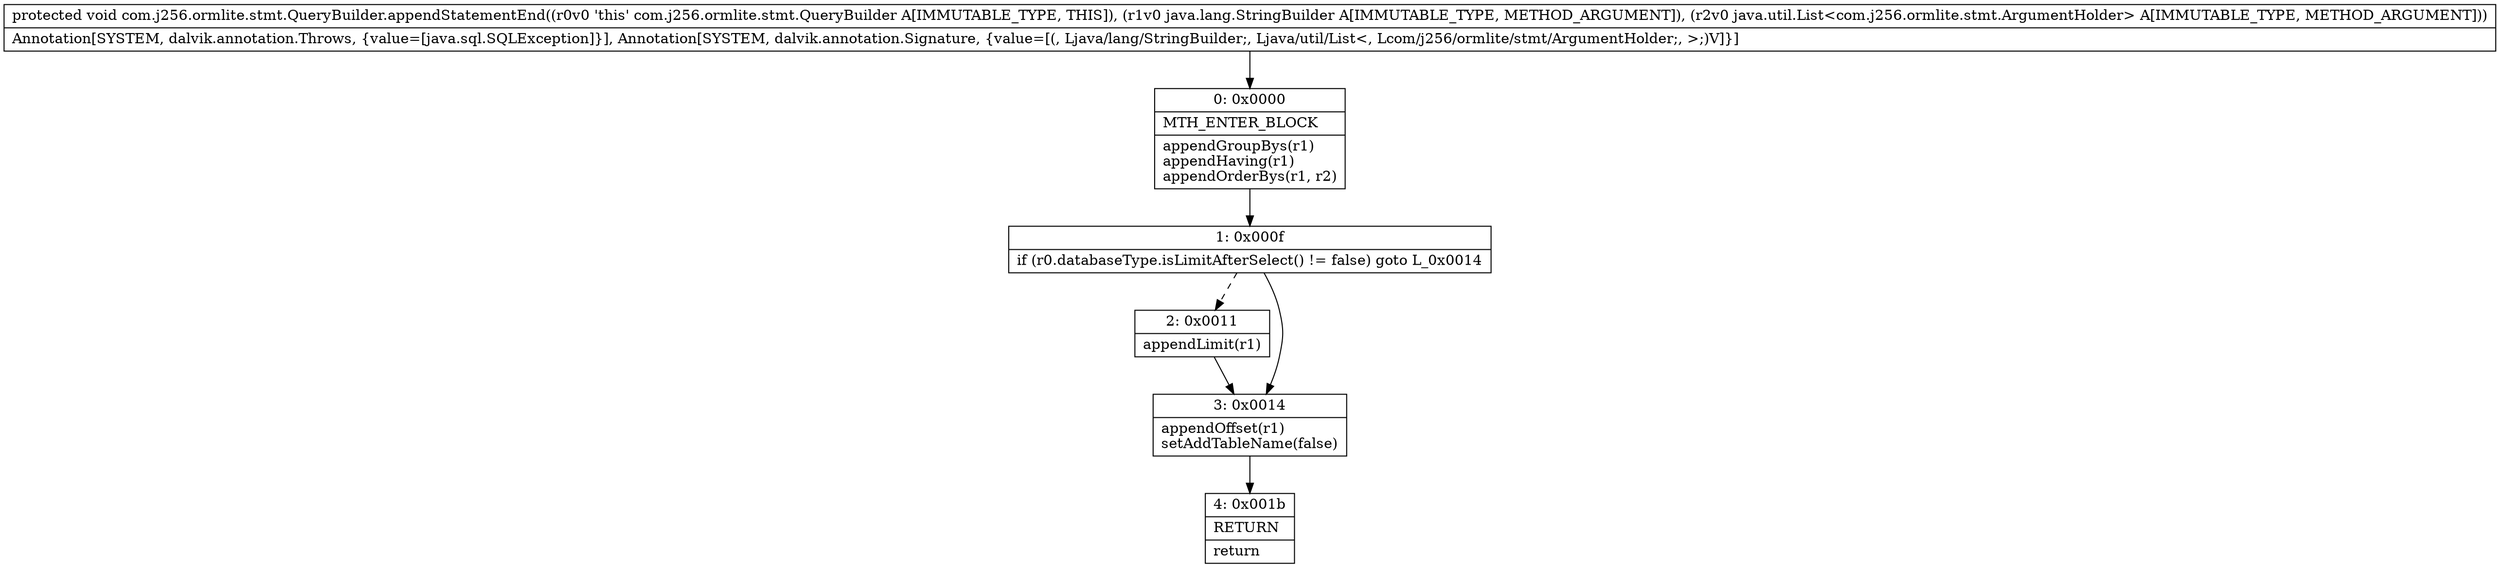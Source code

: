 digraph "CFG forcom.j256.ormlite.stmt.QueryBuilder.appendStatementEnd(Ljava\/lang\/StringBuilder;Ljava\/util\/List;)V" {
Node_0 [shape=record,label="{0\:\ 0x0000|MTH_ENTER_BLOCK\l|appendGroupBys(r1)\lappendHaving(r1)\lappendOrderBys(r1, r2)\l}"];
Node_1 [shape=record,label="{1\:\ 0x000f|if (r0.databaseType.isLimitAfterSelect() != false) goto L_0x0014\l}"];
Node_2 [shape=record,label="{2\:\ 0x0011|appendLimit(r1)\l}"];
Node_3 [shape=record,label="{3\:\ 0x0014|appendOffset(r1)\lsetAddTableName(false)\l}"];
Node_4 [shape=record,label="{4\:\ 0x001b|RETURN\l|return\l}"];
MethodNode[shape=record,label="{protected void com.j256.ormlite.stmt.QueryBuilder.appendStatementEnd((r0v0 'this' com.j256.ormlite.stmt.QueryBuilder A[IMMUTABLE_TYPE, THIS]), (r1v0 java.lang.StringBuilder A[IMMUTABLE_TYPE, METHOD_ARGUMENT]), (r2v0 java.util.List\<com.j256.ormlite.stmt.ArgumentHolder\> A[IMMUTABLE_TYPE, METHOD_ARGUMENT]))  | Annotation[SYSTEM, dalvik.annotation.Throws, \{value=[java.sql.SQLException]\}], Annotation[SYSTEM, dalvik.annotation.Signature, \{value=[(, Ljava\/lang\/StringBuilder;, Ljava\/util\/List\<, Lcom\/j256\/ormlite\/stmt\/ArgumentHolder;, \>;)V]\}]\l}"];
MethodNode -> Node_0;
Node_0 -> Node_1;
Node_1 -> Node_2[style=dashed];
Node_1 -> Node_3;
Node_2 -> Node_3;
Node_3 -> Node_4;
}

